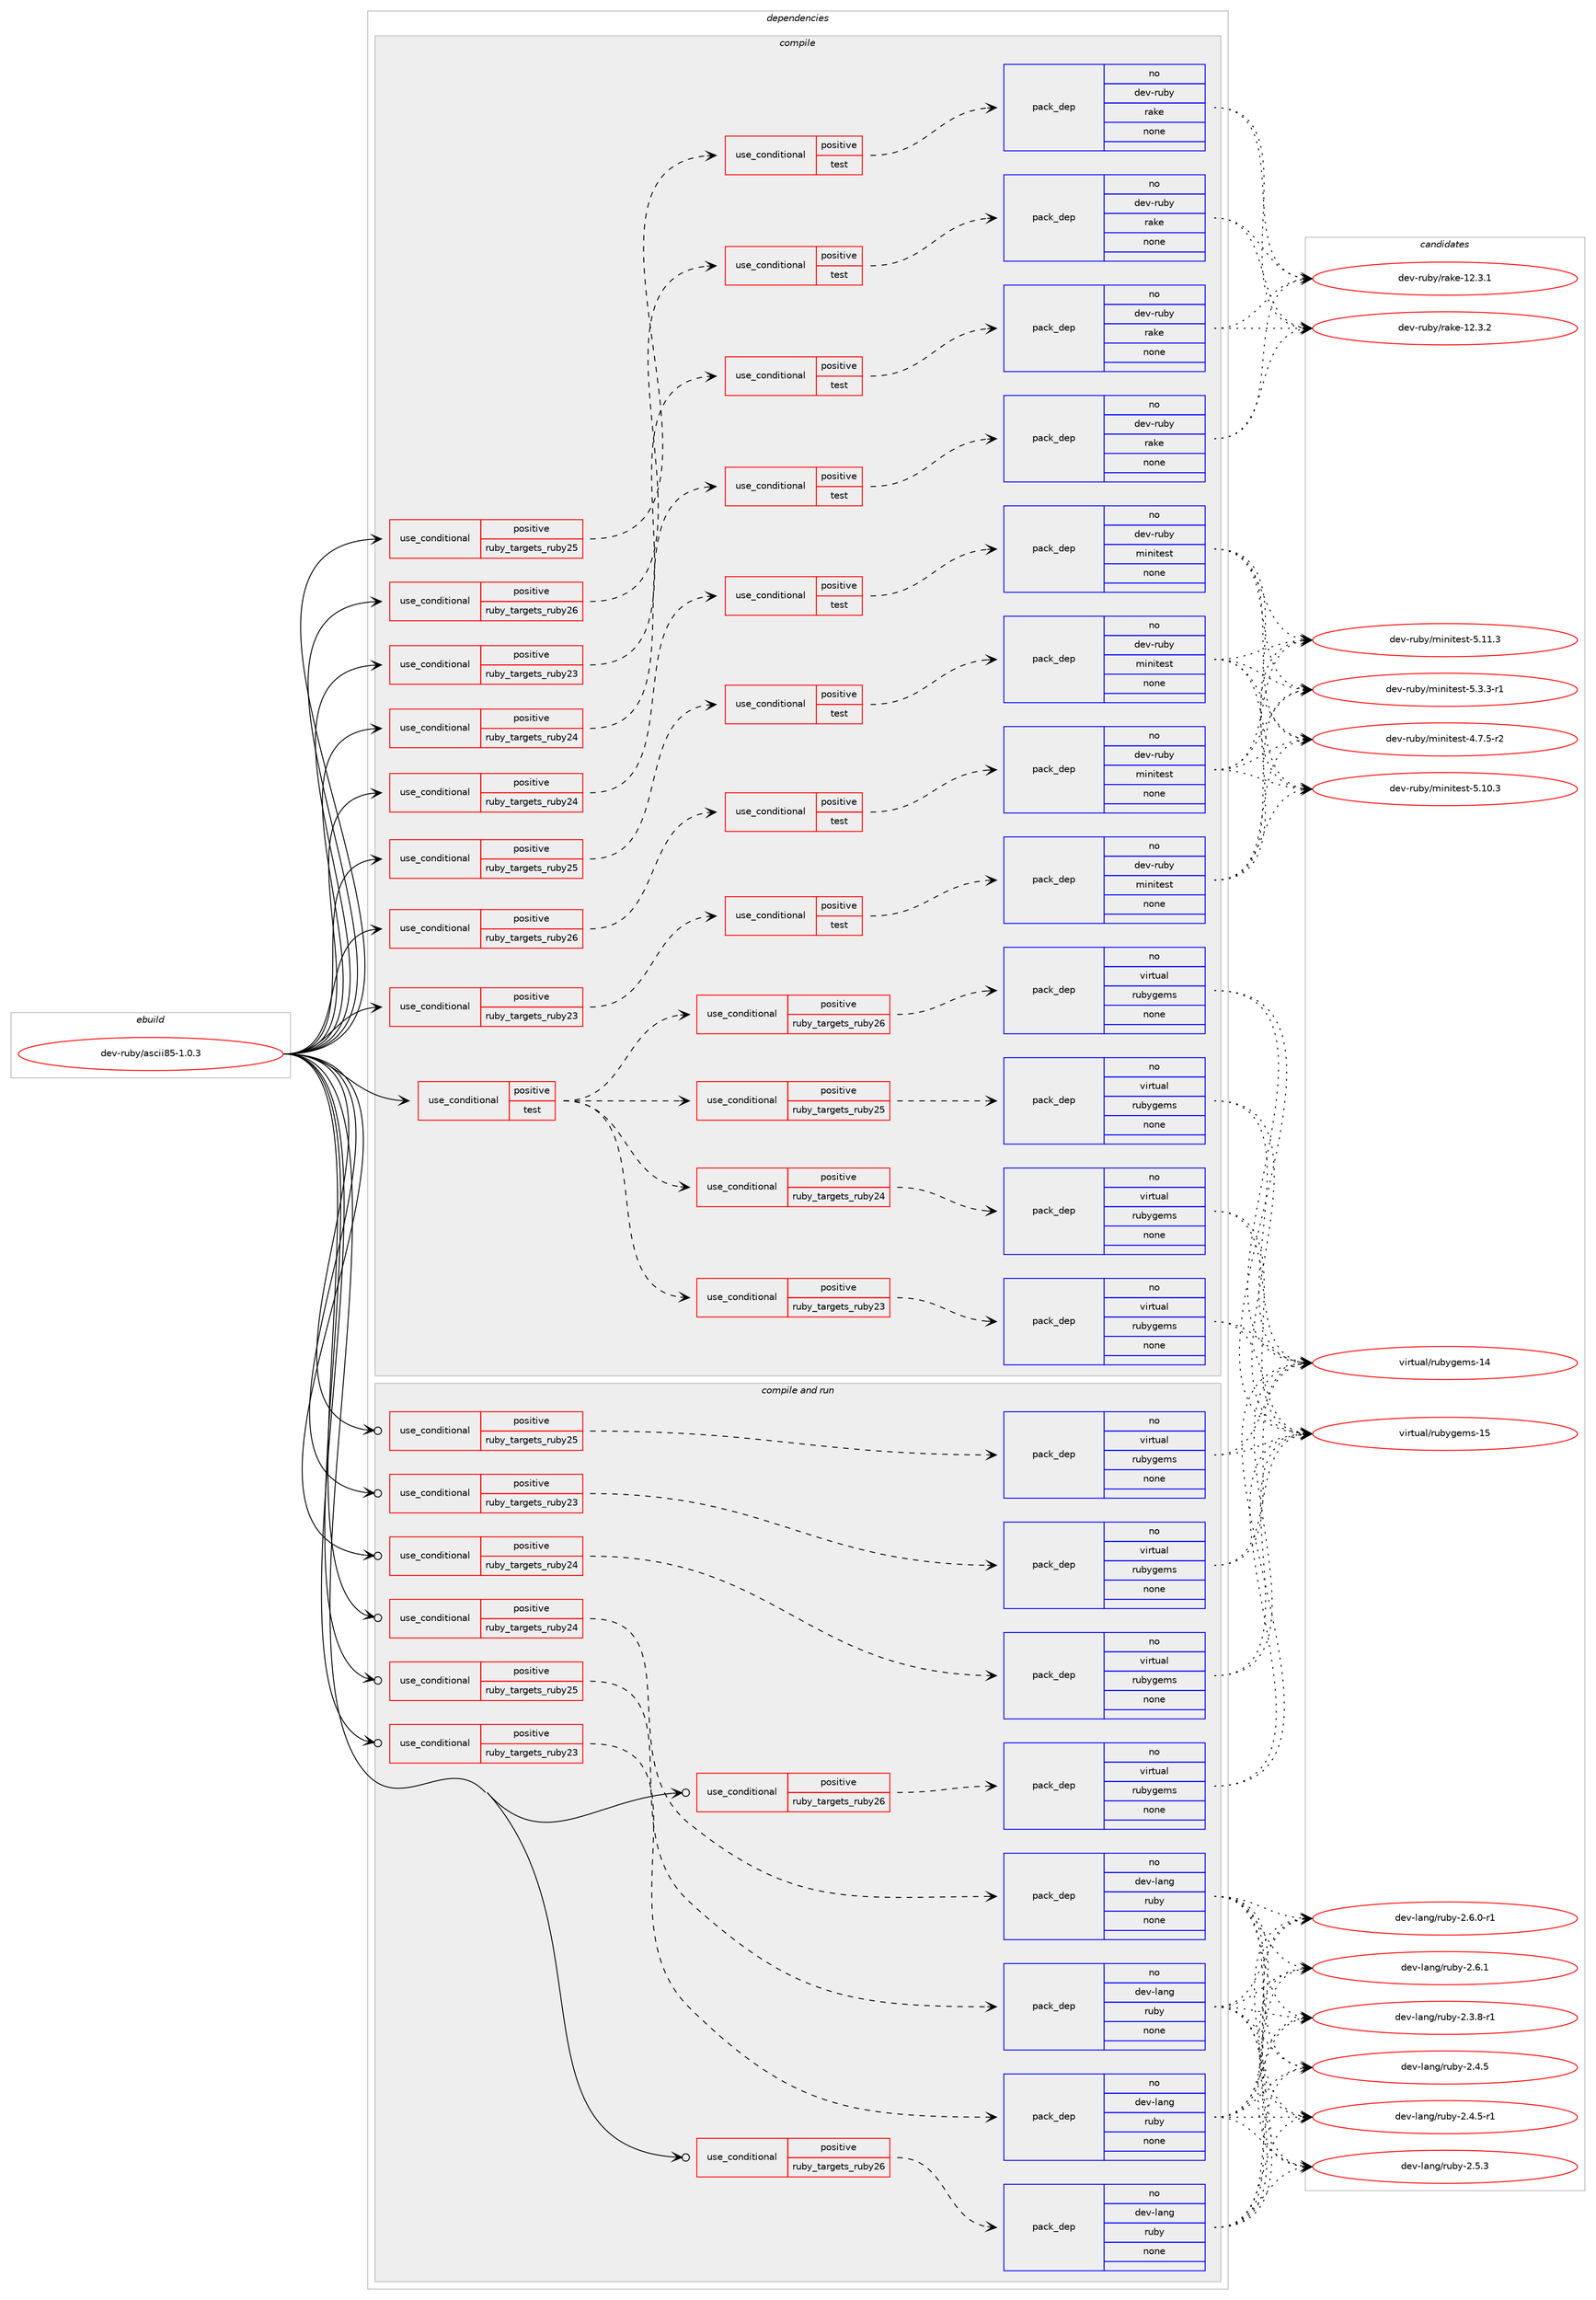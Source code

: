 digraph prolog {

# *************
# Graph options
# *************

newrank=true;
concentrate=true;
compound=true;
graph [rankdir=LR,fontname=Helvetica,fontsize=10,ranksep=1.5];#, ranksep=2.5, nodesep=0.2];
edge  [arrowhead=vee];
node  [fontname=Helvetica,fontsize=10];

# **********
# The ebuild
# **********

subgraph cluster_leftcol {
color=gray;
rank=same;
label=<<i>ebuild</i>>;
id [label="dev-ruby/ascii85-1.0.3", color=red, width=4, href="../dev-ruby/ascii85-1.0.3.svg"];
}

# ****************
# The dependencies
# ****************

subgraph cluster_midcol {
color=gray;
label=<<i>dependencies</i>>;
subgraph cluster_compile {
fillcolor="#eeeeee";
style=filled;
label=<<i>compile</i>>;
subgraph cond393604 {
dependency1481458 [label=<<TABLE BORDER="0" CELLBORDER="1" CELLSPACING="0" CELLPADDING="4"><TR><TD ROWSPAN="3" CELLPADDING="10">use_conditional</TD></TR><TR><TD>positive</TD></TR><TR><TD>ruby_targets_ruby23</TD></TR></TABLE>>, shape=none, color=red];
subgraph cond393605 {
dependency1481459 [label=<<TABLE BORDER="0" CELLBORDER="1" CELLSPACING="0" CELLPADDING="4"><TR><TD ROWSPAN="3" CELLPADDING="10">use_conditional</TD></TR><TR><TD>positive</TD></TR><TR><TD>test</TD></TR></TABLE>>, shape=none, color=red];
subgraph pack1064422 {
dependency1481460 [label=<<TABLE BORDER="0" CELLBORDER="1" CELLSPACING="0" CELLPADDING="4" WIDTH="220"><TR><TD ROWSPAN="6" CELLPADDING="30">pack_dep</TD></TR><TR><TD WIDTH="110">no</TD></TR><TR><TD>dev-ruby</TD></TR><TR><TD>minitest</TD></TR><TR><TD>none</TD></TR><TR><TD></TD></TR></TABLE>>, shape=none, color=blue];
}
dependency1481459:e -> dependency1481460:w [weight=20,style="dashed",arrowhead="vee"];
}
dependency1481458:e -> dependency1481459:w [weight=20,style="dashed",arrowhead="vee"];
}
id:e -> dependency1481458:w [weight=20,style="solid",arrowhead="vee"];
subgraph cond393606 {
dependency1481461 [label=<<TABLE BORDER="0" CELLBORDER="1" CELLSPACING="0" CELLPADDING="4"><TR><TD ROWSPAN="3" CELLPADDING="10">use_conditional</TD></TR><TR><TD>positive</TD></TR><TR><TD>ruby_targets_ruby23</TD></TR></TABLE>>, shape=none, color=red];
subgraph cond393607 {
dependency1481462 [label=<<TABLE BORDER="0" CELLBORDER="1" CELLSPACING="0" CELLPADDING="4"><TR><TD ROWSPAN="3" CELLPADDING="10">use_conditional</TD></TR><TR><TD>positive</TD></TR><TR><TD>test</TD></TR></TABLE>>, shape=none, color=red];
subgraph pack1064423 {
dependency1481463 [label=<<TABLE BORDER="0" CELLBORDER="1" CELLSPACING="0" CELLPADDING="4" WIDTH="220"><TR><TD ROWSPAN="6" CELLPADDING="30">pack_dep</TD></TR><TR><TD WIDTH="110">no</TD></TR><TR><TD>dev-ruby</TD></TR><TR><TD>rake</TD></TR><TR><TD>none</TD></TR><TR><TD></TD></TR></TABLE>>, shape=none, color=blue];
}
dependency1481462:e -> dependency1481463:w [weight=20,style="dashed",arrowhead="vee"];
}
dependency1481461:e -> dependency1481462:w [weight=20,style="dashed",arrowhead="vee"];
}
id:e -> dependency1481461:w [weight=20,style="solid",arrowhead="vee"];
subgraph cond393608 {
dependency1481464 [label=<<TABLE BORDER="0" CELLBORDER="1" CELLSPACING="0" CELLPADDING="4"><TR><TD ROWSPAN="3" CELLPADDING="10">use_conditional</TD></TR><TR><TD>positive</TD></TR><TR><TD>ruby_targets_ruby24</TD></TR></TABLE>>, shape=none, color=red];
subgraph cond393609 {
dependency1481465 [label=<<TABLE BORDER="0" CELLBORDER="1" CELLSPACING="0" CELLPADDING="4"><TR><TD ROWSPAN="3" CELLPADDING="10">use_conditional</TD></TR><TR><TD>positive</TD></TR><TR><TD>test</TD></TR></TABLE>>, shape=none, color=red];
subgraph pack1064424 {
dependency1481466 [label=<<TABLE BORDER="0" CELLBORDER="1" CELLSPACING="0" CELLPADDING="4" WIDTH="220"><TR><TD ROWSPAN="6" CELLPADDING="30">pack_dep</TD></TR><TR><TD WIDTH="110">no</TD></TR><TR><TD>dev-ruby</TD></TR><TR><TD>minitest</TD></TR><TR><TD>none</TD></TR><TR><TD></TD></TR></TABLE>>, shape=none, color=blue];
}
dependency1481465:e -> dependency1481466:w [weight=20,style="dashed",arrowhead="vee"];
}
dependency1481464:e -> dependency1481465:w [weight=20,style="dashed",arrowhead="vee"];
}
id:e -> dependency1481464:w [weight=20,style="solid",arrowhead="vee"];
subgraph cond393610 {
dependency1481467 [label=<<TABLE BORDER="0" CELLBORDER="1" CELLSPACING="0" CELLPADDING="4"><TR><TD ROWSPAN="3" CELLPADDING="10">use_conditional</TD></TR><TR><TD>positive</TD></TR><TR><TD>ruby_targets_ruby24</TD></TR></TABLE>>, shape=none, color=red];
subgraph cond393611 {
dependency1481468 [label=<<TABLE BORDER="0" CELLBORDER="1" CELLSPACING="0" CELLPADDING="4"><TR><TD ROWSPAN="3" CELLPADDING="10">use_conditional</TD></TR><TR><TD>positive</TD></TR><TR><TD>test</TD></TR></TABLE>>, shape=none, color=red];
subgraph pack1064425 {
dependency1481469 [label=<<TABLE BORDER="0" CELLBORDER="1" CELLSPACING="0" CELLPADDING="4" WIDTH="220"><TR><TD ROWSPAN="6" CELLPADDING="30">pack_dep</TD></TR><TR><TD WIDTH="110">no</TD></TR><TR><TD>dev-ruby</TD></TR><TR><TD>rake</TD></TR><TR><TD>none</TD></TR><TR><TD></TD></TR></TABLE>>, shape=none, color=blue];
}
dependency1481468:e -> dependency1481469:w [weight=20,style="dashed",arrowhead="vee"];
}
dependency1481467:e -> dependency1481468:w [weight=20,style="dashed",arrowhead="vee"];
}
id:e -> dependency1481467:w [weight=20,style="solid",arrowhead="vee"];
subgraph cond393612 {
dependency1481470 [label=<<TABLE BORDER="0" CELLBORDER="1" CELLSPACING="0" CELLPADDING="4"><TR><TD ROWSPAN="3" CELLPADDING="10">use_conditional</TD></TR><TR><TD>positive</TD></TR><TR><TD>ruby_targets_ruby25</TD></TR></TABLE>>, shape=none, color=red];
subgraph cond393613 {
dependency1481471 [label=<<TABLE BORDER="0" CELLBORDER="1" CELLSPACING="0" CELLPADDING="4"><TR><TD ROWSPAN="3" CELLPADDING="10">use_conditional</TD></TR><TR><TD>positive</TD></TR><TR><TD>test</TD></TR></TABLE>>, shape=none, color=red];
subgraph pack1064426 {
dependency1481472 [label=<<TABLE BORDER="0" CELLBORDER="1" CELLSPACING="0" CELLPADDING="4" WIDTH="220"><TR><TD ROWSPAN="6" CELLPADDING="30">pack_dep</TD></TR><TR><TD WIDTH="110">no</TD></TR><TR><TD>dev-ruby</TD></TR><TR><TD>minitest</TD></TR><TR><TD>none</TD></TR><TR><TD></TD></TR></TABLE>>, shape=none, color=blue];
}
dependency1481471:e -> dependency1481472:w [weight=20,style="dashed",arrowhead="vee"];
}
dependency1481470:e -> dependency1481471:w [weight=20,style="dashed",arrowhead="vee"];
}
id:e -> dependency1481470:w [weight=20,style="solid",arrowhead="vee"];
subgraph cond393614 {
dependency1481473 [label=<<TABLE BORDER="0" CELLBORDER="1" CELLSPACING="0" CELLPADDING="4"><TR><TD ROWSPAN="3" CELLPADDING="10">use_conditional</TD></TR><TR><TD>positive</TD></TR><TR><TD>ruby_targets_ruby25</TD></TR></TABLE>>, shape=none, color=red];
subgraph cond393615 {
dependency1481474 [label=<<TABLE BORDER="0" CELLBORDER="1" CELLSPACING="0" CELLPADDING="4"><TR><TD ROWSPAN="3" CELLPADDING="10">use_conditional</TD></TR><TR><TD>positive</TD></TR><TR><TD>test</TD></TR></TABLE>>, shape=none, color=red];
subgraph pack1064427 {
dependency1481475 [label=<<TABLE BORDER="0" CELLBORDER="1" CELLSPACING="0" CELLPADDING="4" WIDTH="220"><TR><TD ROWSPAN="6" CELLPADDING="30">pack_dep</TD></TR><TR><TD WIDTH="110">no</TD></TR><TR><TD>dev-ruby</TD></TR><TR><TD>rake</TD></TR><TR><TD>none</TD></TR><TR><TD></TD></TR></TABLE>>, shape=none, color=blue];
}
dependency1481474:e -> dependency1481475:w [weight=20,style="dashed",arrowhead="vee"];
}
dependency1481473:e -> dependency1481474:w [weight=20,style="dashed",arrowhead="vee"];
}
id:e -> dependency1481473:w [weight=20,style="solid",arrowhead="vee"];
subgraph cond393616 {
dependency1481476 [label=<<TABLE BORDER="0" CELLBORDER="1" CELLSPACING="0" CELLPADDING="4"><TR><TD ROWSPAN="3" CELLPADDING="10">use_conditional</TD></TR><TR><TD>positive</TD></TR><TR><TD>ruby_targets_ruby26</TD></TR></TABLE>>, shape=none, color=red];
subgraph cond393617 {
dependency1481477 [label=<<TABLE BORDER="0" CELLBORDER="1" CELLSPACING="0" CELLPADDING="4"><TR><TD ROWSPAN="3" CELLPADDING="10">use_conditional</TD></TR><TR><TD>positive</TD></TR><TR><TD>test</TD></TR></TABLE>>, shape=none, color=red];
subgraph pack1064428 {
dependency1481478 [label=<<TABLE BORDER="0" CELLBORDER="1" CELLSPACING="0" CELLPADDING="4" WIDTH="220"><TR><TD ROWSPAN="6" CELLPADDING="30">pack_dep</TD></TR><TR><TD WIDTH="110">no</TD></TR><TR><TD>dev-ruby</TD></TR><TR><TD>minitest</TD></TR><TR><TD>none</TD></TR><TR><TD></TD></TR></TABLE>>, shape=none, color=blue];
}
dependency1481477:e -> dependency1481478:w [weight=20,style="dashed",arrowhead="vee"];
}
dependency1481476:e -> dependency1481477:w [weight=20,style="dashed",arrowhead="vee"];
}
id:e -> dependency1481476:w [weight=20,style="solid",arrowhead="vee"];
subgraph cond393618 {
dependency1481479 [label=<<TABLE BORDER="0" CELLBORDER="1" CELLSPACING="0" CELLPADDING="4"><TR><TD ROWSPAN="3" CELLPADDING="10">use_conditional</TD></TR><TR><TD>positive</TD></TR><TR><TD>ruby_targets_ruby26</TD></TR></TABLE>>, shape=none, color=red];
subgraph cond393619 {
dependency1481480 [label=<<TABLE BORDER="0" CELLBORDER="1" CELLSPACING="0" CELLPADDING="4"><TR><TD ROWSPAN="3" CELLPADDING="10">use_conditional</TD></TR><TR><TD>positive</TD></TR><TR><TD>test</TD></TR></TABLE>>, shape=none, color=red];
subgraph pack1064429 {
dependency1481481 [label=<<TABLE BORDER="0" CELLBORDER="1" CELLSPACING="0" CELLPADDING="4" WIDTH="220"><TR><TD ROWSPAN="6" CELLPADDING="30">pack_dep</TD></TR><TR><TD WIDTH="110">no</TD></TR><TR><TD>dev-ruby</TD></TR><TR><TD>rake</TD></TR><TR><TD>none</TD></TR><TR><TD></TD></TR></TABLE>>, shape=none, color=blue];
}
dependency1481480:e -> dependency1481481:w [weight=20,style="dashed",arrowhead="vee"];
}
dependency1481479:e -> dependency1481480:w [weight=20,style="dashed",arrowhead="vee"];
}
id:e -> dependency1481479:w [weight=20,style="solid",arrowhead="vee"];
subgraph cond393620 {
dependency1481482 [label=<<TABLE BORDER="0" CELLBORDER="1" CELLSPACING="0" CELLPADDING="4"><TR><TD ROWSPAN="3" CELLPADDING="10">use_conditional</TD></TR><TR><TD>positive</TD></TR><TR><TD>test</TD></TR></TABLE>>, shape=none, color=red];
subgraph cond393621 {
dependency1481483 [label=<<TABLE BORDER="0" CELLBORDER="1" CELLSPACING="0" CELLPADDING="4"><TR><TD ROWSPAN="3" CELLPADDING="10">use_conditional</TD></TR><TR><TD>positive</TD></TR><TR><TD>ruby_targets_ruby23</TD></TR></TABLE>>, shape=none, color=red];
subgraph pack1064430 {
dependency1481484 [label=<<TABLE BORDER="0" CELLBORDER="1" CELLSPACING="0" CELLPADDING="4" WIDTH="220"><TR><TD ROWSPAN="6" CELLPADDING="30">pack_dep</TD></TR><TR><TD WIDTH="110">no</TD></TR><TR><TD>virtual</TD></TR><TR><TD>rubygems</TD></TR><TR><TD>none</TD></TR><TR><TD></TD></TR></TABLE>>, shape=none, color=blue];
}
dependency1481483:e -> dependency1481484:w [weight=20,style="dashed",arrowhead="vee"];
}
dependency1481482:e -> dependency1481483:w [weight=20,style="dashed",arrowhead="vee"];
subgraph cond393622 {
dependency1481485 [label=<<TABLE BORDER="0" CELLBORDER="1" CELLSPACING="0" CELLPADDING="4"><TR><TD ROWSPAN="3" CELLPADDING="10">use_conditional</TD></TR><TR><TD>positive</TD></TR><TR><TD>ruby_targets_ruby24</TD></TR></TABLE>>, shape=none, color=red];
subgraph pack1064431 {
dependency1481486 [label=<<TABLE BORDER="0" CELLBORDER="1" CELLSPACING="0" CELLPADDING="4" WIDTH="220"><TR><TD ROWSPAN="6" CELLPADDING="30">pack_dep</TD></TR><TR><TD WIDTH="110">no</TD></TR><TR><TD>virtual</TD></TR><TR><TD>rubygems</TD></TR><TR><TD>none</TD></TR><TR><TD></TD></TR></TABLE>>, shape=none, color=blue];
}
dependency1481485:e -> dependency1481486:w [weight=20,style="dashed",arrowhead="vee"];
}
dependency1481482:e -> dependency1481485:w [weight=20,style="dashed",arrowhead="vee"];
subgraph cond393623 {
dependency1481487 [label=<<TABLE BORDER="0" CELLBORDER="1" CELLSPACING="0" CELLPADDING="4"><TR><TD ROWSPAN="3" CELLPADDING="10">use_conditional</TD></TR><TR><TD>positive</TD></TR><TR><TD>ruby_targets_ruby25</TD></TR></TABLE>>, shape=none, color=red];
subgraph pack1064432 {
dependency1481488 [label=<<TABLE BORDER="0" CELLBORDER="1" CELLSPACING="0" CELLPADDING="4" WIDTH="220"><TR><TD ROWSPAN="6" CELLPADDING="30">pack_dep</TD></TR><TR><TD WIDTH="110">no</TD></TR><TR><TD>virtual</TD></TR><TR><TD>rubygems</TD></TR><TR><TD>none</TD></TR><TR><TD></TD></TR></TABLE>>, shape=none, color=blue];
}
dependency1481487:e -> dependency1481488:w [weight=20,style="dashed",arrowhead="vee"];
}
dependency1481482:e -> dependency1481487:w [weight=20,style="dashed",arrowhead="vee"];
subgraph cond393624 {
dependency1481489 [label=<<TABLE BORDER="0" CELLBORDER="1" CELLSPACING="0" CELLPADDING="4"><TR><TD ROWSPAN="3" CELLPADDING="10">use_conditional</TD></TR><TR><TD>positive</TD></TR><TR><TD>ruby_targets_ruby26</TD></TR></TABLE>>, shape=none, color=red];
subgraph pack1064433 {
dependency1481490 [label=<<TABLE BORDER="0" CELLBORDER="1" CELLSPACING="0" CELLPADDING="4" WIDTH="220"><TR><TD ROWSPAN="6" CELLPADDING="30">pack_dep</TD></TR><TR><TD WIDTH="110">no</TD></TR><TR><TD>virtual</TD></TR><TR><TD>rubygems</TD></TR><TR><TD>none</TD></TR><TR><TD></TD></TR></TABLE>>, shape=none, color=blue];
}
dependency1481489:e -> dependency1481490:w [weight=20,style="dashed",arrowhead="vee"];
}
dependency1481482:e -> dependency1481489:w [weight=20,style="dashed",arrowhead="vee"];
}
id:e -> dependency1481482:w [weight=20,style="solid",arrowhead="vee"];
}
subgraph cluster_compileandrun {
fillcolor="#eeeeee";
style=filled;
label=<<i>compile and run</i>>;
subgraph cond393625 {
dependency1481491 [label=<<TABLE BORDER="0" CELLBORDER="1" CELLSPACING="0" CELLPADDING="4"><TR><TD ROWSPAN="3" CELLPADDING="10">use_conditional</TD></TR><TR><TD>positive</TD></TR><TR><TD>ruby_targets_ruby23</TD></TR></TABLE>>, shape=none, color=red];
subgraph pack1064434 {
dependency1481492 [label=<<TABLE BORDER="0" CELLBORDER="1" CELLSPACING="0" CELLPADDING="4" WIDTH="220"><TR><TD ROWSPAN="6" CELLPADDING="30">pack_dep</TD></TR><TR><TD WIDTH="110">no</TD></TR><TR><TD>dev-lang</TD></TR><TR><TD>ruby</TD></TR><TR><TD>none</TD></TR><TR><TD></TD></TR></TABLE>>, shape=none, color=blue];
}
dependency1481491:e -> dependency1481492:w [weight=20,style="dashed",arrowhead="vee"];
}
id:e -> dependency1481491:w [weight=20,style="solid",arrowhead="odotvee"];
subgraph cond393626 {
dependency1481493 [label=<<TABLE BORDER="0" CELLBORDER="1" CELLSPACING="0" CELLPADDING="4"><TR><TD ROWSPAN="3" CELLPADDING="10">use_conditional</TD></TR><TR><TD>positive</TD></TR><TR><TD>ruby_targets_ruby23</TD></TR></TABLE>>, shape=none, color=red];
subgraph pack1064435 {
dependency1481494 [label=<<TABLE BORDER="0" CELLBORDER="1" CELLSPACING="0" CELLPADDING="4" WIDTH="220"><TR><TD ROWSPAN="6" CELLPADDING="30">pack_dep</TD></TR><TR><TD WIDTH="110">no</TD></TR><TR><TD>virtual</TD></TR><TR><TD>rubygems</TD></TR><TR><TD>none</TD></TR><TR><TD></TD></TR></TABLE>>, shape=none, color=blue];
}
dependency1481493:e -> dependency1481494:w [weight=20,style="dashed",arrowhead="vee"];
}
id:e -> dependency1481493:w [weight=20,style="solid",arrowhead="odotvee"];
subgraph cond393627 {
dependency1481495 [label=<<TABLE BORDER="0" CELLBORDER="1" CELLSPACING="0" CELLPADDING="4"><TR><TD ROWSPAN="3" CELLPADDING="10">use_conditional</TD></TR><TR><TD>positive</TD></TR><TR><TD>ruby_targets_ruby24</TD></TR></TABLE>>, shape=none, color=red];
subgraph pack1064436 {
dependency1481496 [label=<<TABLE BORDER="0" CELLBORDER="1" CELLSPACING="0" CELLPADDING="4" WIDTH="220"><TR><TD ROWSPAN="6" CELLPADDING="30">pack_dep</TD></TR><TR><TD WIDTH="110">no</TD></TR><TR><TD>dev-lang</TD></TR><TR><TD>ruby</TD></TR><TR><TD>none</TD></TR><TR><TD></TD></TR></TABLE>>, shape=none, color=blue];
}
dependency1481495:e -> dependency1481496:w [weight=20,style="dashed",arrowhead="vee"];
}
id:e -> dependency1481495:w [weight=20,style="solid",arrowhead="odotvee"];
subgraph cond393628 {
dependency1481497 [label=<<TABLE BORDER="0" CELLBORDER="1" CELLSPACING="0" CELLPADDING="4"><TR><TD ROWSPAN="3" CELLPADDING="10">use_conditional</TD></TR><TR><TD>positive</TD></TR><TR><TD>ruby_targets_ruby24</TD></TR></TABLE>>, shape=none, color=red];
subgraph pack1064437 {
dependency1481498 [label=<<TABLE BORDER="0" CELLBORDER="1" CELLSPACING="0" CELLPADDING="4" WIDTH="220"><TR><TD ROWSPAN="6" CELLPADDING="30">pack_dep</TD></TR><TR><TD WIDTH="110">no</TD></TR><TR><TD>virtual</TD></TR><TR><TD>rubygems</TD></TR><TR><TD>none</TD></TR><TR><TD></TD></TR></TABLE>>, shape=none, color=blue];
}
dependency1481497:e -> dependency1481498:w [weight=20,style="dashed",arrowhead="vee"];
}
id:e -> dependency1481497:w [weight=20,style="solid",arrowhead="odotvee"];
subgraph cond393629 {
dependency1481499 [label=<<TABLE BORDER="0" CELLBORDER="1" CELLSPACING="0" CELLPADDING="4"><TR><TD ROWSPAN="3" CELLPADDING="10">use_conditional</TD></TR><TR><TD>positive</TD></TR><TR><TD>ruby_targets_ruby25</TD></TR></TABLE>>, shape=none, color=red];
subgraph pack1064438 {
dependency1481500 [label=<<TABLE BORDER="0" CELLBORDER="1" CELLSPACING="0" CELLPADDING="4" WIDTH="220"><TR><TD ROWSPAN="6" CELLPADDING="30">pack_dep</TD></TR><TR><TD WIDTH="110">no</TD></TR><TR><TD>dev-lang</TD></TR><TR><TD>ruby</TD></TR><TR><TD>none</TD></TR><TR><TD></TD></TR></TABLE>>, shape=none, color=blue];
}
dependency1481499:e -> dependency1481500:w [weight=20,style="dashed",arrowhead="vee"];
}
id:e -> dependency1481499:w [weight=20,style="solid",arrowhead="odotvee"];
subgraph cond393630 {
dependency1481501 [label=<<TABLE BORDER="0" CELLBORDER="1" CELLSPACING="0" CELLPADDING="4"><TR><TD ROWSPAN="3" CELLPADDING="10">use_conditional</TD></TR><TR><TD>positive</TD></TR><TR><TD>ruby_targets_ruby25</TD></TR></TABLE>>, shape=none, color=red];
subgraph pack1064439 {
dependency1481502 [label=<<TABLE BORDER="0" CELLBORDER="1" CELLSPACING="0" CELLPADDING="4" WIDTH="220"><TR><TD ROWSPAN="6" CELLPADDING="30">pack_dep</TD></TR><TR><TD WIDTH="110">no</TD></TR><TR><TD>virtual</TD></TR><TR><TD>rubygems</TD></TR><TR><TD>none</TD></TR><TR><TD></TD></TR></TABLE>>, shape=none, color=blue];
}
dependency1481501:e -> dependency1481502:w [weight=20,style="dashed",arrowhead="vee"];
}
id:e -> dependency1481501:w [weight=20,style="solid",arrowhead="odotvee"];
subgraph cond393631 {
dependency1481503 [label=<<TABLE BORDER="0" CELLBORDER="1" CELLSPACING="0" CELLPADDING="4"><TR><TD ROWSPAN="3" CELLPADDING="10">use_conditional</TD></TR><TR><TD>positive</TD></TR><TR><TD>ruby_targets_ruby26</TD></TR></TABLE>>, shape=none, color=red];
subgraph pack1064440 {
dependency1481504 [label=<<TABLE BORDER="0" CELLBORDER="1" CELLSPACING="0" CELLPADDING="4" WIDTH="220"><TR><TD ROWSPAN="6" CELLPADDING="30">pack_dep</TD></TR><TR><TD WIDTH="110">no</TD></TR><TR><TD>dev-lang</TD></TR><TR><TD>ruby</TD></TR><TR><TD>none</TD></TR><TR><TD></TD></TR></TABLE>>, shape=none, color=blue];
}
dependency1481503:e -> dependency1481504:w [weight=20,style="dashed",arrowhead="vee"];
}
id:e -> dependency1481503:w [weight=20,style="solid",arrowhead="odotvee"];
subgraph cond393632 {
dependency1481505 [label=<<TABLE BORDER="0" CELLBORDER="1" CELLSPACING="0" CELLPADDING="4"><TR><TD ROWSPAN="3" CELLPADDING="10">use_conditional</TD></TR><TR><TD>positive</TD></TR><TR><TD>ruby_targets_ruby26</TD></TR></TABLE>>, shape=none, color=red];
subgraph pack1064441 {
dependency1481506 [label=<<TABLE BORDER="0" CELLBORDER="1" CELLSPACING="0" CELLPADDING="4" WIDTH="220"><TR><TD ROWSPAN="6" CELLPADDING="30">pack_dep</TD></TR><TR><TD WIDTH="110">no</TD></TR><TR><TD>virtual</TD></TR><TR><TD>rubygems</TD></TR><TR><TD>none</TD></TR><TR><TD></TD></TR></TABLE>>, shape=none, color=blue];
}
dependency1481505:e -> dependency1481506:w [weight=20,style="dashed",arrowhead="vee"];
}
id:e -> dependency1481505:w [weight=20,style="solid",arrowhead="odotvee"];
}
subgraph cluster_run {
fillcolor="#eeeeee";
style=filled;
label=<<i>run</i>>;
}
}

# **************
# The candidates
# **************

subgraph cluster_choices {
rank=same;
color=gray;
label=<<i>candidates</i>>;

subgraph choice1064422 {
color=black;
nodesep=1;
choice1001011184511411798121471091051101051161011151164552465546534511450 [label="dev-ruby/minitest-4.7.5-r2", color=red, width=4,href="../dev-ruby/minitest-4.7.5-r2.svg"];
choice10010111845114117981214710910511010511610111511645534649484651 [label="dev-ruby/minitest-5.10.3", color=red, width=4,href="../dev-ruby/minitest-5.10.3.svg"];
choice10010111845114117981214710910511010511610111511645534649494651 [label="dev-ruby/minitest-5.11.3", color=red, width=4,href="../dev-ruby/minitest-5.11.3.svg"];
choice1001011184511411798121471091051101051161011151164553465146514511449 [label="dev-ruby/minitest-5.3.3-r1", color=red, width=4,href="../dev-ruby/minitest-5.3.3-r1.svg"];
dependency1481460:e -> choice1001011184511411798121471091051101051161011151164552465546534511450:w [style=dotted,weight="100"];
dependency1481460:e -> choice10010111845114117981214710910511010511610111511645534649484651:w [style=dotted,weight="100"];
dependency1481460:e -> choice10010111845114117981214710910511010511610111511645534649494651:w [style=dotted,weight="100"];
dependency1481460:e -> choice1001011184511411798121471091051101051161011151164553465146514511449:w [style=dotted,weight="100"];
}
subgraph choice1064423 {
color=black;
nodesep=1;
choice1001011184511411798121471149710710145495046514649 [label="dev-ruby/rake-12.3.1", color=red, width=4,href="../dev-ruby/rake-12.3.1.svg"];
choice1001011184511411798121471149710710145495046514650 [label="dev-ruby/rake-12.3.2", color=red, width=4,href="../dev-ruby/rake-12.3.2.svg"];
dependency1481463:e -> choice1001011184511411798121471149710710145495046514649:w [style=dotted,weight="100"];
dependency1481463:e -> choice1001011184511411798121471149710710145495046514650:w [style=dotted,weight="100"];
}
subgraph choice1064424 {
color=black;
nodesep=1;
choice1001011184511411798121471091051101051161011151164552465546534511450 [label="dev-ruby/minitest-4.7.5-r2", color=red, width=4,href="../dev-ruby/minitest-4.7.5-r2.svg"];
choice10010111845114117981214710910511010511610111511645534649484651 [label="dev-ruby/minitest-5.10.3", color=red, width=4,href="../dev-ruby/minitest-5.10.3.svg"];
choice10010111845114117981214710910511010511610111511645534649494651 [label="dev-ruby/minitest-5.11.3", color=red, width=4,href="../dev-ruby/minitest-5.11.3.svg"];
choice1001011184511411798121471091051101051161011151164553465146514511449 [label="dev-ruby/minitest-5.3.3-r1", color=red, width=4,href="../dev-ruby/minitest-5.3.3-r1.svg"];
dependency1481466:e -> choice1001011184511411798121471091051101051161011151164552465546534511450:w [style=dotted,weight="100"];
dependency1481466:e -> choice10010111845114117981214710910511010511610111511645534649484651:w [style=dotted,weight="100"];
dependency1481466:e -> choice10010111845114117981214710910511010511610111511645534649494651:w [style=dotted,weight="100"];
dependency1481466:e -> choice1001011184511411798121471091051101051161011151164553465146514511449:w [style=dotted,weight="100"];
}
subgraph choice1064425 {
color=black;
nodesep=1;
choice1001011184511411798121471149710710145495046514649 [label="dev-ruby/rake-12.3.1", color=red, width=4,href="../dev-ruby/rake-12.3.1.svg"];
choice1001011184511411798121471149710710145495046514650 [label="dev-ruby/rake-12.3.2", color=red, width=4,href="../dev-ruby/rake-12.3.2.svg"];
dependency1481469:e -> choice1001011184511411798121471149710710145495046514649:w [style=dotted,weight="100"];
dependency1481469:e -> choice1001011184511411798121471149710710145495046514650:w [style=dotted,weight="100"];
}
subgraph choice1064426 {
color=black;
nodesep=1;
choice1001011184511411798121471091051101051161011151164552465546534511450 [label="dev-ruby/minitest-4.7.5-r2", color=red, width=4,href="../dev-ruby/minitest-4.7.5-r2.svg"];
choice10010111845114117981214710910511010511610111511645534649484651 [label="dev-ruby/minitest-5.10.3", color=red, width=4,href="../dev-ruby/minitest-5.10.3.svg"];
choice10010111845114117981214710910511010511610111511645534649494651 [label="dev-ruby/minitest-5.11.3", color=red, width=4,href="../dev-ruby/minitest-5.11.3.svg"];
choice1001011184511411798121471091051101051161011151164553465146514511449 [label="dev-ruby/minitest-5.3.3-r1", color=red, width=4,href="../dev-ruby/minitest-5.3.3-r1.svg"];
dependency1481472:e -> choice1001011184511411798121471091051101051161011151164552465546534511450:w [style=dotted,weight="100"];
dependency1481472:e -> choice10010111845114117981214710910511010511610111511645534649484651:w [style=dotted,weight="100"];
dependency1481472:e -> choice10010111845114117981214710910511010511610111511645534649494651:w [style=dotted,weight="100"];
dependency1481472:e -> choice1001011184511411798121471091051101051161011151164553465146514511449:w [style=dotted,weight="100"];
}
subgraph choice1064427 {
color=black;
nodesep=1;
choice1001011184511411798121471149710710145495046514649 [label="dev-ruby/rake-12.3.1", color=red, width=4,href="../dev-ruby/rake-12.3.1.svg"];
choice1001011184511411798121471149710710145495046514650 [label="dev-ruby/rake-12.3.2", color=red, width=4,href="../dev-ruby/rake-12.3.2.svg"];
dependency1481475:e -> choice1001011184511411798121471149710710145495046514649:w [style=dotted,weight="100"];
dependency1481475:e -> choice1001011184511411798121471149710710145495046514650:w [style=dotted,weight="100"];
}
subgraph choice1064428 {
color=black;
nodesep=1;
choice1001011184511411798121471091051101051161011151164552465546534511450 [label="dev-ruby/minitest-4.7.5-r2", color=red, width=4,href="../dev-ruby/minitest-4.7.5-r2.svg"];
choice10010111845114117981214710910511010511610111511645534649484651 [label="dev-ruby/minitest-5.10.3", color=red, width=4,href="../dev-ruby/minitest-5.10.3.svg"];
choice10010111845114117981214710910511010511610111511645534649494651 [label="dev-ruby/minitest-5.11.3", color=red, width=4,href="../dev-ruby/minitest-5.11.3.svg"];
choice1001011184511411798121471091051101051161011151164553465146514511449 [label="dev-ruby/minitest-5.3.3-r1", color=red, width=4,href="../dev-ruby/minitest-5.3.3-r1.svg"];
dependency1481478:e -> choice1001011184511411798121471091051101051161011151164552465546534511450:w [style=dotted,weight="100"];
dependency1481478:e -> choice10010111845114117981214710910511010511610111511645534649484651:w [style=dotted,weight="100"];
dependency1481478:e -> choice10010111845114117981214710910511010511610111511645534649494651:w [style=dotted,weight="100"];
dependency1481478:e -> choice1001011184511411798121471091051101051161011151164553465146514511449:w [style=dotted,weight="100"];
}
subgraph choice1064429 {
color=black;
nodesep=1;
choice1001011184511411798121471149710710145495046514649 [label="dev-ruby/rake-12.3.1", color=red, width=4,href="../dev-ruby/rake-12.3.1.svg"];
choice1001011184511411798121471149710710145495046514650 [label="dev-ruby/rake-12.3.2", color=red, width=4,href="../dev-ruby/rake-12.3.2.svg"];
dependency1481481:e -> choice1001011184511411798121471149710710145495046514649:w [style=dotted,weight="100"];
dependency1481481:e -> choice1001011184511411798121471149710710145495046514650:w [style=dotted,weight="100"];
}
subgraph choice1064430 {
color=black;
nodesep=1;
choice118105114116117971084711411798121103101109115454952 [label="virtual/rubygems-14", color=red, width=4,href="../virtual/rubygems-14.svg"];
choice118105114116117971084711411798121103101109115454953 [label="virtual/rubygems-15", color=red, width=4,href="../virtual/rubygems-15.svg"];
dependency1481484:e -> choice118105114116117971084711411798121103101109115454952:w [style=dotted,weight="100"];
dependency1481484:e -> choice118105114116117971084711411798121103101109115454953:w [style=dotted,weight="100"];
}
subgraph choice1064431 {
color=black;
nodesep=1;
choice118105114116117971084711411798121103101109115454952 [label="virtual/rubygems-14", color=red, width=4,href="../virtual/rubygems-14.svg"];
choice118105114116117971084711411798121103101109115454953 [label="virtual/rubygems-15", color=red, width=4,href="../virtual/rubygems-15.svg"];
dependency1481486:e -> choice118105114116117971084711411798121103101109115454952:w [style=dotted,weight="100"];
dependency1481486:e -> choice118105114116117971084711411798121103101109115454953:w [style=dotted,weight="100"];
}
subgraph choice1064432 {
color=black;
nodesep=1;
choice118105114116117971084711411798121103101109115454952 [label="virtual/rubygems-14", color=red, width=4,href="../virtual/rubygems-14.svg"];
choice118105114116117971084711411798121103101109115454953 [label="virtual/rubygems-15", color=red, width=4,href="../virtual/rubygems-15.svg"];
dependency1481488:e -> choice118105114116117971084711411798121103101109115454952:w [style=dotted,weight="100"];
dependency1481488:e -> choice118105114116117971084711411798121103101109115454953:w [style=dotted,weight="100"];
}
subgraph choice1064433 {
color=black;
nodesep=1;
choice118105114116117971084711411798121103101109115454952 [label="virtual/rubygems-14", color=red, width=4,href="../virtual/rubygems-14.svg"];
choice118105114116117971084711411798121103101109115454953 [label="virtual/rubygems-15", color=red, width=4,href="../virtual/rubygems-15.svg"];
dependency1481490:e -> choice118105114116117971084711411798121103101109115454952:w [style=dotted,weight="100"];
dependency1481490:e -> choice118105114116117971084711411798121103101109115454953:w [style=dotted,weight="100"];
}
subgraph choice1064434 {
color=black;
nodesep=1;
choice100101118451089711010347114117981214550465146564511449 [label="dev-lang/ruby-2.3.8-r1", color=red, width=4,href="../dev-lang/ruby-2.3.8-r1.svg"];
choice10010111845108971101034711411798121455046524653 [label="dev-lang/ruby-2.4.5", color=red, width=4,href="../dev-lang/ruby-2.4.5.svg"];
choice100101118451089711010347114117981214550465246534511449 [label="dev-lang/ruby-2.4.5-r1", color=red, width=4,href="../dev-lang/ruby-2.4.5-r1.svg"];
choice10010111845108971101034711411798121455046534651 [label="dev-lang/ruby-2.5.3", color=red, width=4,href="../dev-lang/ruby-2.5.3.svg"];
choice100101118451089711010347114117981214550465446484511449 [label="dev-lang/ruby-2.6.0-r1", color=red, width=4,href="../dev-lang/ruby-2.6.0-r1.svg"];
choice10010111845108971101034711411798121455046544649 [label="dev-lang/ruby-2.6.1", color=red, width=4,href="../dev-lang/ruby-2.6.1.svg"];
dependency1481492:e -> choice100101118451089711010347114117981214550465146564511449:w [style=dotted,weight="100"];
dependency1481492:e -> choice10010111845108971101034711411798121455046524653:w [style=dotted,weight="100"];
dependency1481492:e -> choice100101118451089711010347114117981214550465246534511449:w [style=dotted,weight="100"];
dependency1481492:e -> choice10010111845108971101034711411798121455046534651:w [style=dotted,weight="100"];
dependency1481492:e -> choice100101118451089711010347114117981214550465446484511449:w [style=dotted,weight="100"];
dependency1481492:e -> choice10010111845108971101034711411798121455046544649:w [style=dotted,weight="100"];
}
subgraph choice1064435 {
color=black;
nodesep=1;
choice118105114116117971084711411798121103101109115454952 [label="virtual/rubygems-14", color=red, width=4,href="../virtual/rubygems-14.svg"];
choice118105114116117971084711411798121103101109115454953 [label="virtual/rubygems-15", color=red, width=4,href="../virtual/rubygems-15.svg"];
dependency1481494:e -> choice118105114116117971084711411798121103101109115454952:w [style=dotted,weight="100"];
dependency1481494:e -> choice118105114116117971084711411798121103101109115454953:w [style=dotted,weight="100"];
}
subgraph choice1064436 {
color=black;
nodesep=1;
choice100101118451089711010347114117981214550465146564511449 [label="dev-lang/ruby-2.3.8-r1", color=red, width=4,href="../dev-lang/ruby-2.3.8-r1.svg"];
choice10010111845108971101034711411798121455046524653 [label="dev-lang/ruby-2.4.5", color=red, width=4,href="../dev-lang/ruby-2.4.5.svg"];
choice100101118451089711010347114117981214550465246534511449 [label="dev-lang/ruby-2.4.5-r1", color=red, width=4,href="../dev-lang/ruby-2.4.5-r1.svg"];
choice10010111845108971101034711411798121455046534651 [label="dev-lang/ruby-2.5.3", color=red, width=4,href="../dev-lang/ruby-2.5.3.svg"];
choice100101118451089711010347114117981214550465446484511449 [label="dev-lang/ruby-2.6.0-r1", color=red, width=4,href="../dev-lang/ruby-2.6.0-r1.svg"];
choice10010111845108971101034711411798121455046544649 [label="dev-lang/ruby-2.6.1", color=red, width=4,href="../dev-lang/ruby-2.6.1.svg"];
dependency1481496:e -> choice100101118451089711010347114117981214550465146564511449:w [style=dotted,weight="100"];
dependency1481496:e -> choice10010111845108971101034711411798121455046524653:w [style=dotted,weight="100"];
dependency1481496:e -> choice100101118451089711010347114117981214550465246534511449:w [style=dotted,weight="100"];
dependency1481496:e -> choice10010111845108971101034711411798121455046534651:w [style=dotted,weight="100"];
dependency1481496:e -> choice100101118451089711010347114117981214550465446484511449:w [style=dotted,weight="100"];
dependency1481496:e -> choice10010111845108971101034711411798121455046544649:w [style=dotted,weight="100"];
}
subgraph choice1064437 {
color=black;
nodesep=1;
choice118105114116117971084711411798121103101109115454952 [label="virtual/rubygems-14", color=red, width=4,href="../virtual/rubygems-14.svg"];
choice118105114116117971084711411798121103101109115454953 [label="virtual/rubygems-15", color=red, width=4,href="../virtual/rubygems-15.svg"];
dependency1481498:e -> choice118105114116117971084711411798121103101109115454952:w [style=dotted,weight="100"];
dependency1481498:e -> choice118105114116117971084711411798121103101109115454953:w [style=dotted,weight="100"];
}
subgraph choice1064438 {
color=black;
nodesep=1;
choice100101118451089711010347114117981214550465146564511449 [label="dev-lang/ruby-2.3.8-r1", color=red, width=4,href="../dev-lang/ruby-2.3.8-r1.svg"];
choice10010111845108971101034711411798121455046524653 [label="dev-lang/ruby-2.4.5", color=red, width=4,href="../dev-lang/ruby-2.4.5.svg"];
choice100101118451089711010347114117981214550465246534511449 [label="dev-lang/ruby-2.4.5-r1", color=red, width=4,href="../dev-lang/ruby-2.4.5-r1.svg"];
choice10010111845108971101034711411798121455046534651 [label="dev-lang/ruby-2.5.3", color=red, width=4,href="../dev-lang/ruby-2.5.3.svg"];
choice100101118451089711010347114117981214550465446484511449 [label="dev-lang/ruby-2.6.0-r1", color=red, width=4,href="../dev-lang/ruby-2.6.0-r1.svg"];
choice10010111845108971101034711411798121455046544649 [label="dev-lang/ruby-2.6.1", color=red, width=4,href="../dev-lang/ruby-2.6.1.svg"];
dependency1481500:e -> choice100101118451089711010347114117981214550465146564511449:w [style=dotted,weight="100"];
dependency1481500:e -> choice10010111845108971101034711411798121455046524653:w [style=dotted,weight="100"];
dependency1481500:e -> choice100101118451089711010347114117981214550465246534511449:w [style=dotted,weight="100"];
dependency1481500:e -> choice10010111845108971101034711411798121455046534651:w [style=dotted,weight="100"];
dependency1481500:e -> choice100101118451089711010347114117981214550465446484511449:w [style=dotted,weight="100"];
dependency1481500:e -> choice10010111845108971101034711411798121455046544649:w [style=dotted,weight="100"];
}
subgraph choice1064439 {
color=black;
nodesep=1;
choice118105114116117971084711411798121103101109115454952 [label="virtual/rubygems-14", color=red, width=4,href="../virtual/rubygems-14.svg"];
choice118105114116117971084711411798121103101109115454953 [label="virtual/rubygems-15", color=red, width=4,href="../virtual/rubygems-15.svg"];
dependency1481502:e -> choice118105114116117971084711411798121103101109115454952:w [style=dotted,weight="100"];
dependency1481502:e -> choice118105114116117971084711411798121103101109115454953:w [style=dotted,weight="100"];
}
subgraph choice1064440 {
color=black;
nodesep=1;
choice100101118451089711010347114117981214550465146564511449 [label="dev-lang/ruby-2.3.8-r1", color=red, width=4,href="../dev-lang/ruby-2.3.8-r1.svg"];
choice10010111845108971101034711411798121455046524653 [label="dev-lang/ruby-2.4.5", color=red, width=4,href="../dev-lang/ruby-2.4.5.svg"];
choice100101118451089711010347114117981214550465246534511449 [label="dev-lang/ruby-2.4.5-r1", color=red, width=4,href="../dev-lang/ruby-2.4.5-r1.svg"];
choice10010111845108971101034711411798121455046534651 [label="dev-lang/ruby-2.5.3", color=red, width=4,href="../dev-lang/ruby-2.5.3.svg"];
choice100101118451089711010347114117981214550465446484511449 [label="dev-lang/ruby-2.6.0-r1", color=red, width=4,href="../dev-lang/ruby-2.6.0-r1.svg"];
choice10010111845108971101034711411798121455046544649 [label="dev-lang/ruby-2.6.1", color=red, width=4,href="../dev-lang/ruby-2.6.1.svg"];
dependency1481504:e -> choice100101118451089711010347114117981214550465146564511449:w [style=dotted,weight="100"];
dependency1481504:e -> choice10010111845108971101034711411798121455046524653:w [style=dotted,weight="100"];
dependency1481504:e -> choice100101118451089711010347114117981214550465246534511449:w [style=dotted,weight="100"];
dependency1481504:e -> choice10010111845108971101034711411798121455046534651:w [style=dotted,weight="100"];
dependency1481504:e -> choice100101118451089711010347114117981214550465446484511449:w [style=dotted,weight="100"];
dependency1481504:e -> choice10010111845108971101034711411798121455046544649:w [style=dotted,weight="100"];
}
subgraph choice1064441 {
color=black;
nodesep=1;
choice118105114116117971084711411798121103101109115454952 [label="virtual/rubygems-14", color=red, width=4,href="../virtual/rubygems-14.svg"];
choice118105114116117971084711411798121103101109115454953 [label="virtual/rubygems-15", color=red, width=4,href="../virtual/rubygems-15.svg"];
dependency1481506:e -> choice118105114116117971084711411798121103101109115454952:w [style=dotted,weight="100"];
dependency1481506:e -> choice118105114116117971084711411798121103101109115454953:w [style=dotted,weight="100"];
}
}

}

